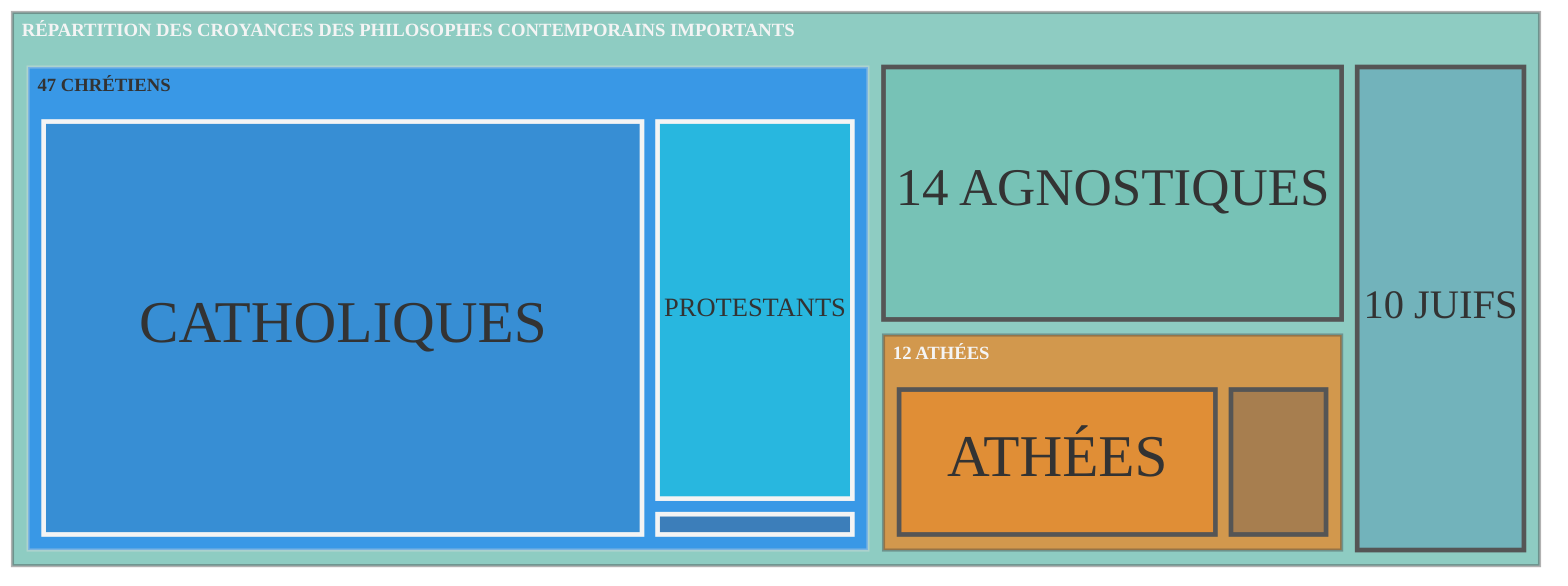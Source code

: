 ---
config:
  theme: neutral
  themeVariables:
    fontFamily: verdana
  treemap:
    showValues: false
    labelFontSize: 24
---
treemap-beta
"RÉPARTITION DES CROYANCES DES PHILOSOPHES CONTEMPORAINS IMPORTANTS":::menthe
  "11 PAÏENS":0:::ocre
  "1B":0%% Bouddhistes
  "1T":0%% Taoïstes
  "47 CHRÉTIENS":::azul
    "CHRÉTIENS":0:::azul
    "CATHOLIQUES":35:::bleu
    "ANGLICANS":1:::ardoise
    "PROTESTANTS":11:::turquoise
  "10 JUIFS":10:::bleu
  "2 MUSULMANS":0:::turquoise%% Musulmans
  "1P":0:::menthe%% Panthéistes
  "1 Déiste":0:::bleu%% Déiste (Rousseau)
  "12 ATHÉES":::orange
    "ATHÉES":9:::orange
    "MATÉRIALISTES":3:::ardoise
  "14 AGNOSTIQUES":14:::menthe
classDef azul fill:#07F
classDef turquoise fill:#0FC
classDef orange fill:#F70
classDef ocre fill:#963
classDef bleu fill:#37A
classDef menthe fill:#4A9
classDef marron fill:#544
classDef ardoise fill:#445